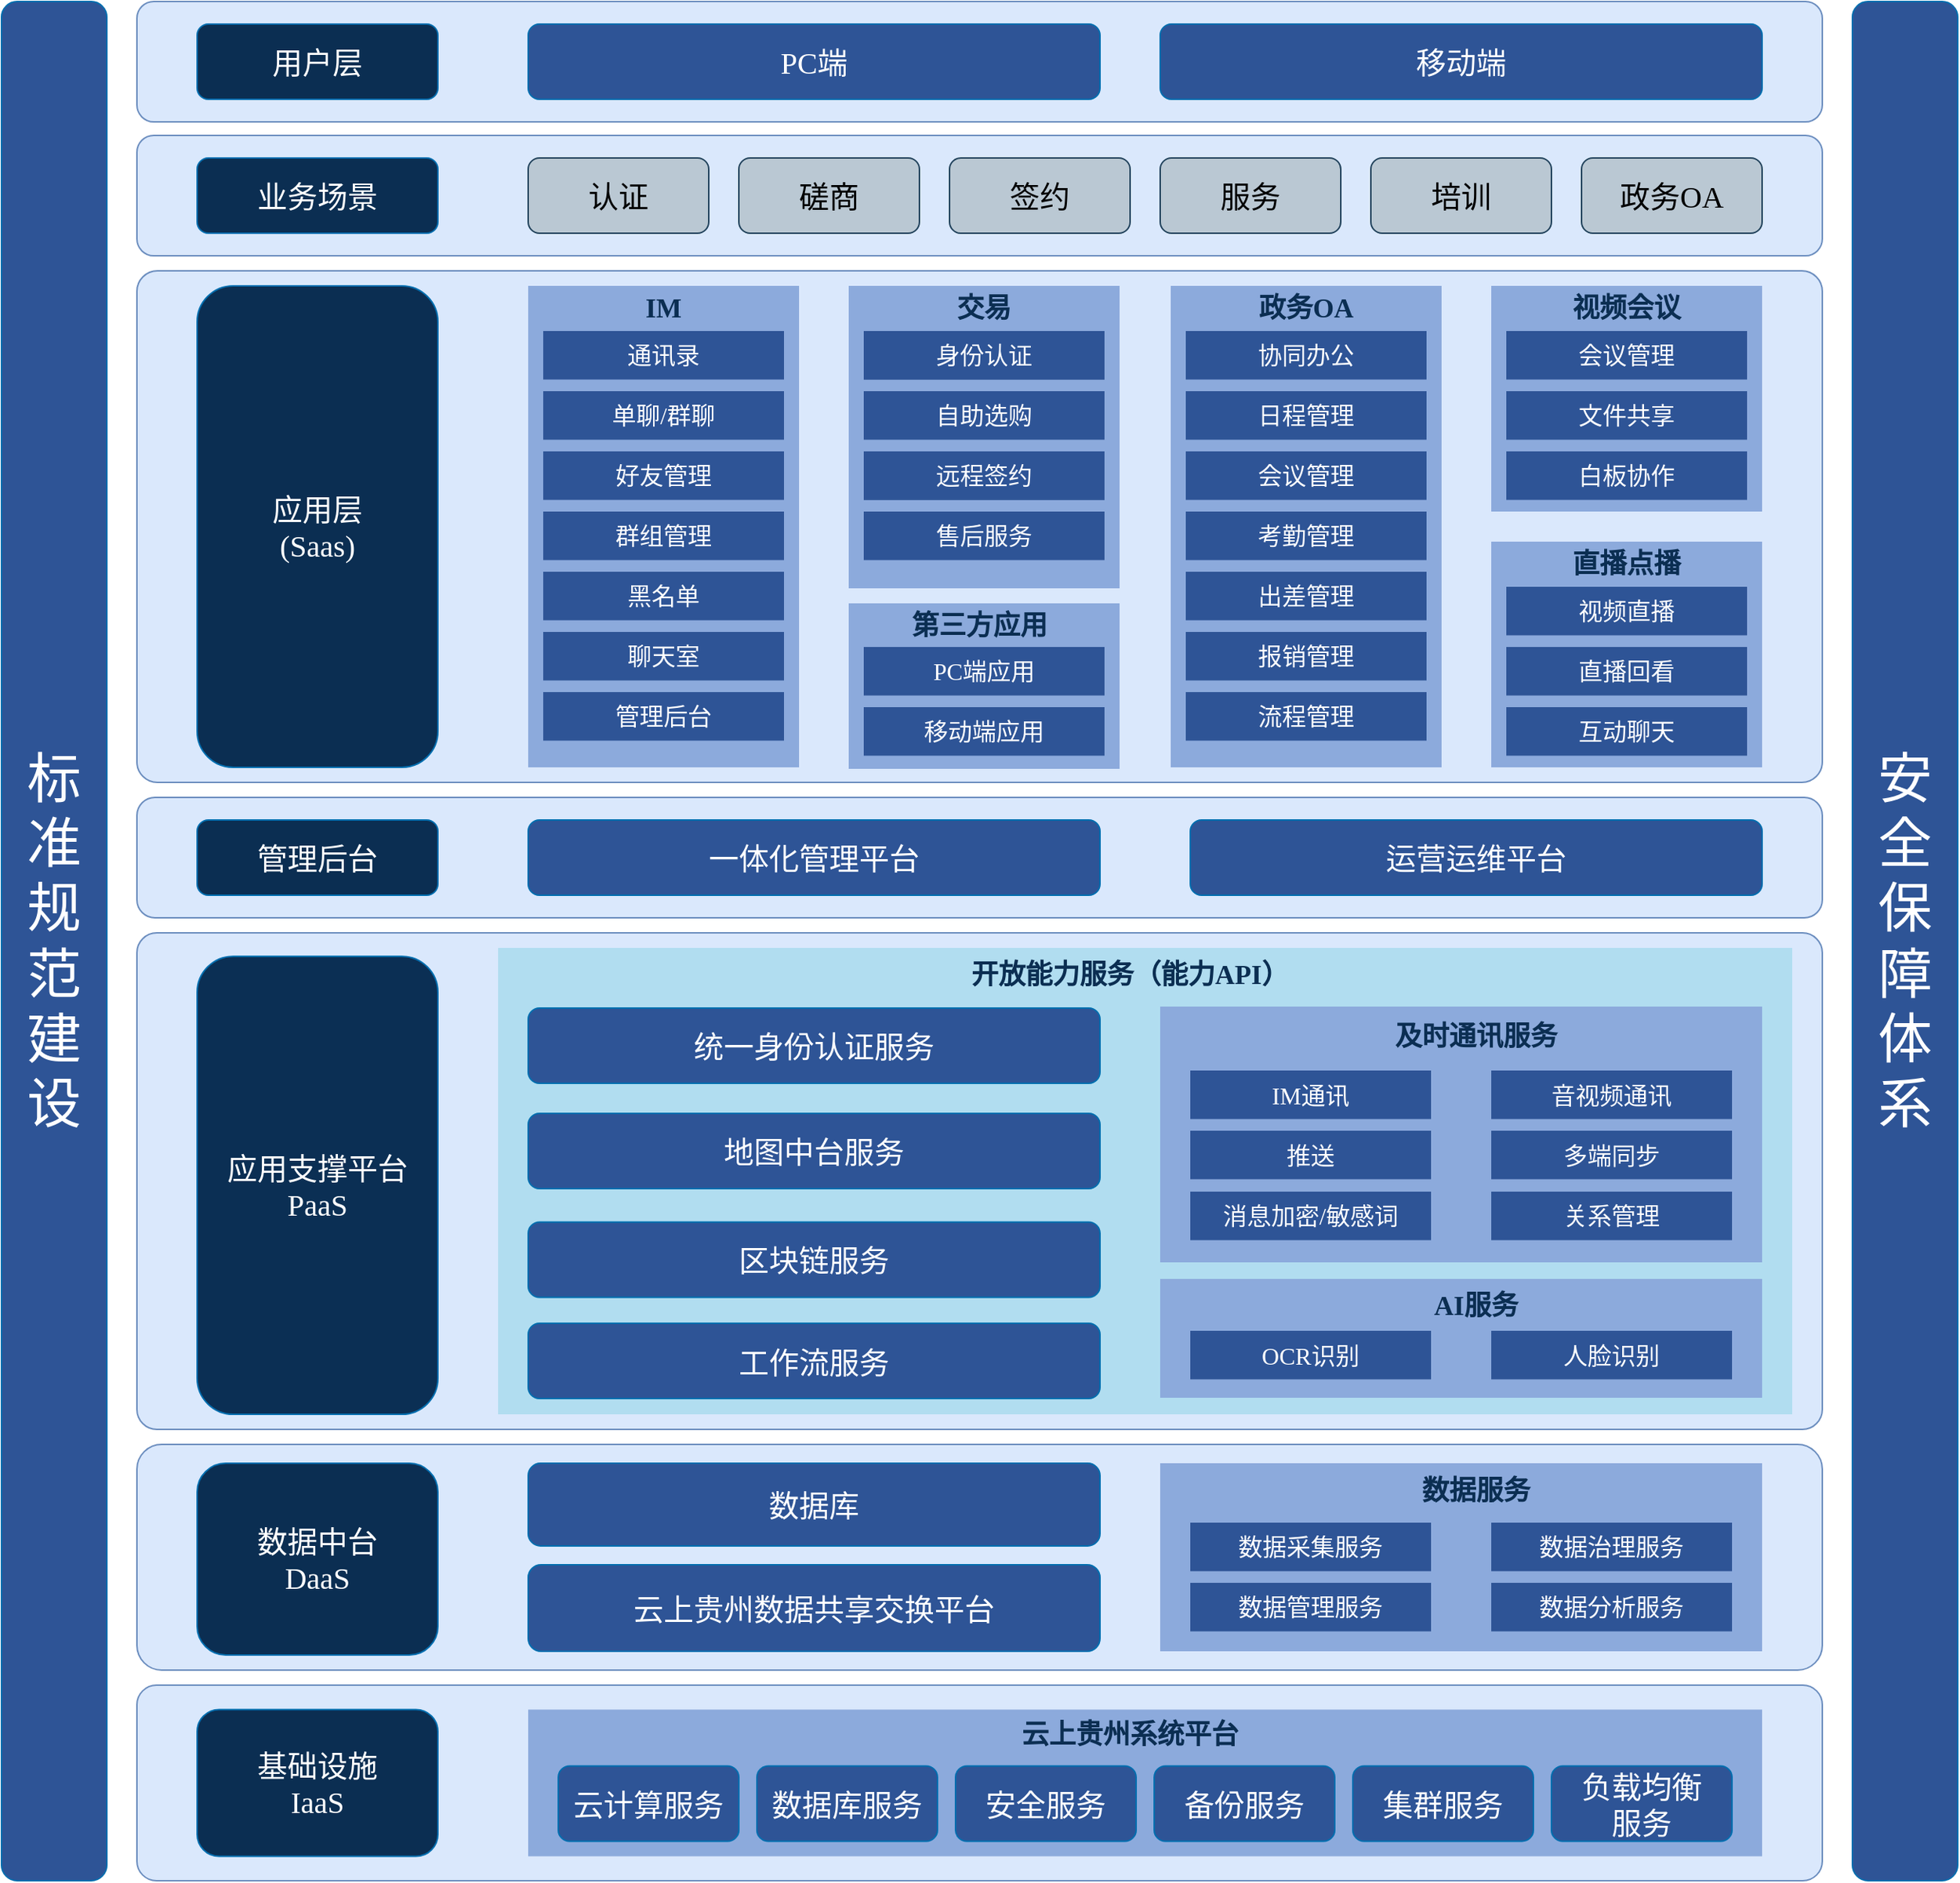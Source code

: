 <mxfile version="15.9.1" type="github">
  <diagram id="HFCnj8aLhszsA6gR-yzJ" name="总体架构图">
    <mxGraphModel dx="1673" dy="2074" grid="1" gridSize="10" guides="1" tooltips="1" connect="1" arrows="1" fold="1" page="1" pageScale="1" pageWidth="827" pageHeight="1169" math="0" shadow="0">
      <root>
        <mxCell id="0" />
        <mxCell id="1" parent="0" />
        <mxCell id="byi06CO_j5vsrsdqkOMh-2" value="" style="rounded=1;whiteSpace=wrap;html=1;fillColor=#DAE8FC;strokeColor=#6C8EBF;arcSize=14;" parent="1" vertex="1">
          <mxGeometry x="130" y="9" width="1120" height="80" as="geometry" />
        </mxCell>
        <mxCell id="byi06CO_j5vsrsdqkOMh-3" value="业务场景" style="rounded=1;whiteSpace=wrap;html=1;fillColor=#0B2E52;fontColor=#ffffff;strokeColor=#006EAF;fontSize=20;fontFamily=黑体;" parent="1" vertex="1">
          <mxGeometry x="170" y="24" width="160" height="50" as="geometry" />
        </mxCell>
        <mxCell id="byi06CO_j5vsrsdqkOMh-6" value="服务" style="rounded=1;whiteSpace=wrap;html=1;fillColor=#bac8d3;strokeColor=#23445d;fontSize=20;fontFamily=黑体;" parent="1" vertex="1">
          <mxGeometry x="810" y="24" width="120" height="50" as="geometry" />
        </mxCell>
        <mxCell id="byi06CO_j5vsrsdqkOMh-15" value="" style="rounded=1;whiteSpace=wrap;html=1;fillColor=#dae8fc;strokeColor=#6c8ebf;" parent="1" vertex="1">
          <mxGeometry x="130" y="449" width="1120" height="80" as="geometry" />
        </mxCell>
        <mxCell id="byi06CO_j5vsrsdqkOMh-16" value="管理后台" style="rounded=1;whiteSpace=wrap;html=1;fillColor=#0B2E52;fontColor=#ffffff;strokeColor=#006EAF;fontSize=20;fontFamily=黑体;" parent="1" vertex="1">
          <mxGeometry x="170" y="464" width="160" height="50" as="geometry" />
        </mxCell>
        <mxCell id="byi06CO_j5vsrsdqkOMh-17" value="一体化管理平台" style="rounded=1;whiteSpace=wrap;html=1;fillColor=#2E5496;fontColor=#ffffff;strokeColor=#006EAF;fontSize=20;fontFamily=黑体;" parent="1" vertex="1">
          <mxGeometry x="390" y="464" width="380" height="50" as="geometry" />
        </mxCell>
        <mxCell id="byi06CO_j5vsrsdqkOMh-18" value="运营运维平台" style="rounded=1;whiteSpace=wrap;html=1;fillColor=#2E5496;fontColor=#ffffff;strokeColor=#006EAF;fontSize=20;fontFamily=黑体;" parent="1" vertex="1">
          <mxGeometry x="830" y="464" width="380" height="50" as="geometry" />
        </mxCell>
        <mxCell id="byi06CO_j5vsrsdqkOMh-19" value="" style="rounded=1;whiteSpace=wrap;html=1;fillColor=#dae8fc;strokeColor=#6c8ebf;arcSize=10;" parent="1" vertex="1">
          <mxGeometry x="130" y="1039" width="1120" height="130" as="geometry" />
        </mxCell>
        <mxCell id="byi06CO_j5vsrsdqkOMh-20" value="基础设施&lt;br&gt;IaaS" style="rounded=1;whiteSpace=wrap;html=1;fillColor=#0B2E52;fontColor=#ffffff;strokeColor=#006EAF;fontSize=20;fontFamily=黑体;" parent="1" vertex="1">
          <mxGeometry x="170" y="1055.25" width="160" height="97.5" as="geometry" />
        </mxCell>
        <mxCell id="byi06CO_j5vsrsdqkOMh-24" value="" style="rounded=1;whiteSpace=wrap;html=1;fillColor=#DAE8FC;strokeColor=#6C8EBF;arcSize=4;" parent="1" vertex="1">
          <mxGeometry x="130" y="99" width="1120" height="340" as="geometry" />
        </mxCell>
        <mxCell id="byi06CO_j5vsrsdqkOMh-25" value="应用层&lt;br&gt;(Saas)" style="rounded=1;whiteSpace=wrap;html=1;fillColor=#0B2E52;fontColor=#ffffff;strokeColor=#006EAF;fontSize=20;fontFamily=黑体;" parent="1" vertex="1">
          <mxGeometry x="170" y="109" width="160" height="320" as="geometry" />
        </mxCell>
        <mxCell id="byi06CO_j5vsrsdqkOMh-26" value="" style="rounded=0;whiteSpace=wrap;html=1;fillColor=#8CAADC;fontColor=#FFFFFF;strokeColor=none;fontSize=20;fontFamily=Helvetica;" parent="1" vertex="1">
          <mxGeometry x="390" y="109" width="180" height="320" as="geometry" />
        </mxCell>
        <mxCell id="byi06CO_j5vsrsdqkOMh-27" value="认证" style="rounded=1;whiteSpace=wrap;html=1;fillColor=#bac8d3;strokeColor=#23445d;fontSize=20;fontFamily=黑体;" parent="1" vertex="1">
          <mxGeometry x="390" y="24" width="120" height="50" as="geometry" />
        </mxCell>
        <mxCell id="byi06CO_j5vsrsdqkOMh-28" value="磋商" style="rounded=1;whiteSpace=wrap;html=1;fillColor=#bac8d3;strokeColor=#23445d;fontSize=20;fontFamily=黑体;" parent="1" vertex="1">
          <mxGeometry x="530" y="24" width="120" height="50" as="geometry" />
        </mxCell>
        <mxCell id="byi06CO_j5vsrsdqkOMh-29" value="签约" style="rounded=1;whiteSpace=wrap;html=1;fillColor=#bac8d3;strokeColor=#23445d;fontSize=20;fontFamily=黑体;" parent="1" vertex="1">
          <mxGeometry x="670" y="24" width="120" height="50" as="geometry" />
        </mxCell>
        <mxCell id="byi06CO_j5vsrsdqkOMh-30" value="培训" style="rounded=1;whiteSpace=wrap;html=1;fillColor=#bac8d3;strokeColor=#23445d;fontSize=20;fontFamily=黑体;" parent="1" vertex="1">
          <mxGeometry x="950" y="24" width="120" height="50" as="geometry" />
        </mxCell>
        <mxCell id="byi06CO_j5vsrsdqkOMh-31" value="政务OA" style="rounded=1;whiteSpace=wrap;html=1;fillColor=#bac8d3;strokeColor=#23445d;fontSize=20;fontFamily=黑体;" parent="1" vertex="1">
          <mxGeometry x="1090" y="24" width="120" height="50" as="geometry" />
        </mxCell>
        <mxCell id="byi06CO_j5vsrsdqkOMh-36" value="" style="rounded=0;whiteSpace=wrap;html=1;fontSize=20;fillColor=#8CAADC;fontColor=#FFFFFF;strokeColor=none;" parent="1" vertex="1">
          <mxGeometry x="390" y="1055.25" width="820" height="97.5" as="geometry" />
        </mxCell>
        <mxCell id="byi06CO_j5vsrsdqkOMh-34" value="备份服务" style="rounded=1;whiteSpace=wrap;html=1;fillColor=#2E5496;fontColor=#ffffff;strokeColor=#006EAF;fontSize=20;fontFamily=黑体;" parent="1" vertex="1">
          <mxGeometry x="806" y="1092.75" width="120" height="50" as="geometry" />
        </mxCell>
        <mxCell id="byi06CO_j5vsrsdqkOMh-37" value="云上贵州系统平台" style="text;html=1;strokeColor=none;fillColor=none;align=center;verticalAlign=middle;whiteSpace=wrap;rounded=1;fontSize=18;fontColor=#0B2E52;fontFamily=黑体;arcSize=0;fontStyle=1" parent="1" vertex="1">
          <mxGeometry x="390" y="1057.25" width="800" height="30" as="geometry" />
        </mxCell>
        <mxCell id="byi06CO_j5vsrsdqkOMh-38" value="云计算服务" style="rounded=1;whiteSpace=wrap;html=1;fillColor=#2E5496;fontColor=#ffffff;strokeColor=#006EAF;fontSize=20;fontFamily=黑体;" parent="1" vertex="1">
          <mxGeometry x="410" y="1092.75" width="120" height="50" as="geometry" />
        </mxCell>
        <mxCell id="byi06CO_j5vsrsdqkOMh-39" value="数据库服务" style="rounded=1;whiteSpace=wrap;html=1;fillColor=#2E5496;fontColor=#ffffff;strokeColor=#006EAF;fontSize=20;fontFamily=黑体;" parent="1" vertex="1">
          <mxGeometry x="542" y="1092.75" width="120" height="50" as="geometry" />
        </mxCell>
        <mxCell id="byi06CO_j5vsrsdqkOMh-42" value="" style="rounded=1;whiteSpace=wrap;html=1;fillColor=#dae8fc;strokeColor=#6c8ebf;arcSize=11;" parent="1" vertex="1">
          <mxGeometry x="130" y="879" width="1120" height="150" as="geometry" />
        </mxCell>
        <mxCell id="byi06CO_j5vsrsdqkOMh-43" value="数据中台&lt;br&gt;DaaS" style="rounded=1;whiteSpace=wrap;html=1;fillColor=#0B2E52;fontColor=#ffffff;strokeColor=#006EAF;fontSize=20;fontFamily=黑体;" parent="1" vertex="1">
          <mxGeometry x="170" y="891.5" width="160" height="127.5" as="geometry" />
        </mxCell>
        <mxCell id="byi06CO_j5vsrsdqkOMh-44" value="数据库" style="rounded=1;whiteSpace=wrap;html=1;fillColor=#2E5496;fontColor=#ffffff;strokeColor=#006EAF;fontSize=20;fontFamily=黑体;" parent="1" vertex="1">
          <mxGeometry x="390" y="891.5" width="380" height="55" as="geometry" />
        </mxCell>
        <mxCell id="byi06CO_j5vsrsdqkOMh-45" value="云上贵州数据共享交换平台" style="rounded=1;whiteSpace=wrap;html=1;fillColor=#2E5496;fontColor=#ffffff;strokeColor=#006EAF;fontSize=20;fontFamily=黑体;" parent="1" vertex="1">
          <mxGeometry x="390" y="959" width="380" height="57.5" as="geometry" />
        </mxCell>
        <mxCell id="byi06CO_j5vsrsdqkOMh-46" value="" style="rounded=0;whiteSpace=wrap;html=1;fillColor=#8CAADC;fontColor=#FFFFFF;strokeColor=none;fontSize=20;fontFamily=Helvetica;align=center;" parent="1" vertex="1">
          <mxGeometry x="810" y="891.5" width="400" height="125" as="geometry" />
        </mxCell>
        <mxCell id="byi06CO_j5vsrsdqkOMh-47" value="数据服务" style="text;html=1;strokeColor=none;fillColor=none;align=center;verticalAlign=middle;whiteSpace=wrap;rounded=1;fontSize=18;fontColor=#0B2E52;fontFamily=黑体;arcSize=0;fontStyle=1" parent="1" vertex="1">
          <mxGeometry x="830" y="895" width="380" height="30" as="geometry" />
        </mxCell>
        <mxCell id="byi06CO_j5vsrsdqkOMh-49" value="数据采集服务" style="rounded=0;whiteSpace=wrap;html=1;fontFamily=黑体;fontSize=16;fontColor=#FFFFFF;fillColor=#2E5496;strokeColor=none;" parent="1" vertex="1">
          <mxGeometry x="830" y="931" width="160" height="32.25" as="geometry" />
        </mxCell>
        <mxCell id="byi06CO_j5vsrsdqkOMh-50" value="数据治理服务" style="rounded=0;whiteSpace=wrap;html=1;fontFamily=黑体;fontSize=16;fontColor=#FFFFFF;fillColor=#2E5496;strokeColor=none;" parent="1" vertex="1">
          <mxGeometry x="1030" y="931" width="160" height="32.25" as="geometry" />
        </mxCell>
        <mxCell id="byi06CO_j5vsrsdqkOMh-51" value="数据管理服务" style="rounded=0;whiteSpace=wrap;html=1;fontFamily=黑体;fontSize=16;fontColor=#FFFFFF;fillColor=#2E5496;strokeColor=none;" parent="1" vertex="1">
          <mxGeometry x="830" y="971" width="160" height="32.25" as="geometry" />
        </mxCell>
        <mxCell id="byi06CO_j5vsrsdqkOMh-52" value="数据分析服务" style="rounded=0;whiteSpace=wrap;html=1;fontFamily=黑体;fontSize=16;fontColor=#FFFFFF;fillColor=#2E5496;strokeColor=none;" parent="1" vertex="1">
          <mxGeometry x="1030" y="971" width="160" height="32.25" as="geometry" />
        </mxCell>
        <mxCell id="byi06CO_j5vsrsdqkOMh-53" value="" style="rounded=1;whiteSpace=wrap;html=1;fillColor=#dae8fc;strokeColor=#6c8ebf;arcSize=4;" parent="1" vertex="1">
          <mxGeometry x="130" y="539" width="1120" height="330" as="geometry" />
        </mxCell>
        <mxCell id="byi06CO_j5vsrsdqkOMh-54" value="应用支撑平台&lt;br&gt;PaaS" style="rounded=1;whiteSpace=wrap;html=1;fillColor=#0B2F54;fontColor=#ffffff;strokeColor=#006EAF;fontSize=20;fontFamily=黑体;" parent="1" vertex="1">
          <mxGeometry x="170" y="554.63" width="160" height="304.37" as="geometry" />
        </mxCell>
        <mxCell id="byi06CO_j5vsrsdqkOMh-77" value="" style="rounded=0;whiteSpace=wrap;html=1;fillColor=#b1ddf0;strokeColor=none;fontSize=20;fontFamily=Helvetica;align=center;" parent="1" vertex="1">
          <mxGeometry x="370" y="549" width="860" height="310" as="geometry" />
        </mxCell>
        <mxCell id="byi06CO_j5vsrsdqkOMh-55" value="地图中台服务" style="rounded=1;whiteSpace=wrap;html=1;fillColor=#2E5496;fontColor=#ffffff;strokeColor=#006EAF;fontSize=20;fontFamily=黑体;" parent="1" vertex="1">
          <mxGeometry x="390" y="659" width="380" height="50" as="geometry" />
        </mxCell>
        <mxCell id="byi06CO_j5vsrsdqkOMh-56" value="统一身份认证服务" style="rounded=1;whiteSpace=wrap;html=1;fillColor=#2E5496;fontColor=#ffffff;strokeColor=#006EAF;fontSize=20;fontFamily=黑体;" parent="1" vertex="1">
          <mxGeometry x="390" y="589" width="380" height="50" as="geometry" />
        </mxCell>
        <mxCell id="byi06CO_j5vsrsdqkOMh-57" value="区块链服务" style="rounded=1;whiteSpace=wrap;html=1;fillColor=#2E5496;fontColor=#ffffff;strokeColor=#006EAF;fontSize=20;fontFamily=黑体;" parent="1" vertex="1">
          <mxGeometry x="390" y="731.25" width="380" height="50" as="geometry" />
        </mxCell>
        <mxCell id="byi06CO_j5vsrsdqkOMh-64" value="" style="rounded=0;whiteSpace=wrap;html=1;fillColor=#8CAADC;fontColor=#FFFFFF;strokeColor=none;fontSize=20;fontFamily=Helvetica;align=center;" parent="1" vertex="1">
          <mxGeometry x="810" y="588" width="400" height="170" as="geometry" />
        </mxCell>
        <mxCell id="byi06CO_j5vsrsdqkOMh-65" value="及时通讯服务" style="text;html=1;strokeColor=none;fillColor=none;align=center;verticalAlign=middle;whiteSpace=wrap;rounded=1;fontSize=18;fontColor=#0B2E52;fontFamily=黑体;arcSize=0;fontStyle=1" parent="1" vertex="1">
          <mxGeometry x="830" y="592.5" width="380" height="30" as="geometry" />
        </mxCell>
        <mxCell id="byi06CO_j5vsrsdqkOMh-66" value="IM通讯" style="rounded=0;whiteSpace=wrap;html=1;fontFamily=黑体;fontSize=16;fontColor=#FFFFFF;fillColor=#2E5496;strokeColor=none;" parent="1" vertex="1">
          <mxGeometry x="830" y="630.5" width="160" height="32.25" as="geometry" />
        </mxCell>
        <mxCell id="byi06CO_j5vsrsdqkOMh-67" value="音视频通讯" style="rounded=0;whiteSpace=wrap;html=1;fontFamily=黑体;fontSize=16;fontColor=#FFFFFF;fillColor=#2E5496;strokeColor=none;" parent="1" vertex="1">
          <mxGeometry x="1030" y="630.5" width="160" height="32.25" as="geometry" />
        </mxCell>
        <mxCell id="byi06CO_j5vsrsdqkOMh-68" value="推送" style="rounded=0;whiteSpace=wrap;html=1;fontFamily=黑体;fontSize=16;fontColor=#FFFFFF;fillColor=#2E5496;strokeColor=none;" parent="1" vertex="1">
          <mxGeometry x="830" y="670.5" width="160" height="32.25" as="geometry" />
        </mxCell>
        <mxCell id="byi06CO_j5vsrsdqkOMh-69" value="多端同步" style="rounded=0;whiteSpace=wrap;html=1;fontFamily=黑体;fontSize=16;fontColor=#FFFFFF;fillColor=#2E5496;strokeColor=none;" parent="1" vertex="1">
          <mxGeometry x="1030" y="670.5" width="160" height="32.25" as="geometry" />
        </mxCell>
        <mxCell id="byi06CO_j5vsrsdqkOMh-70" value="" style="rounded=0;whiteSpace=wrap;html=1;fillColor=#8CAADC;fontColor=#FFFFFF;strokeColor=none;fontSize=20;fontFamily=Helvetica;align=center;" parent="1" vertex="1">
          <mxGeometry x="810" y="769" width="400" height="79" as="geometry" />
        </mxCell>
        <mxCell id="byi06CO_j5vsrsdqkOMh-71" value="AI服务" style="text;html=1;strokeColor=none;fillColor=none;align=center;verticalAlign=middle;whiteSpace=wrap;rounded=1;fontSize=18;fontColor=#0B2E52;fontFamily=黑体;arcSize=0;fontStyle=1" parent="1" vertex="1">
          <mxGeometry x="830" y="771.5" width="380" height="30" as="geometry" />
        </mxCell>
        <mxCell id="byi06CO_j5vsrsdqkOMh-72" value="OCR识别" style="rounded=0;whiteSpace=wrap;html=1;fontFamily=黑体;fontSize=16;fontColor=#FFFFFF;fillColor=#2E5496;strokeColor=none;" parent="1" vertex="1">
          <mxGeometry x="830" y="803.5" width="160" height="32.25" as="geometry" />
        </mxCell>
        <mxCell id="byi06CO_j5vsrsdqkOMh-73" value="人脸识别" style="rounded=0;whiteSpace=wrap;html=1;fontFamily=黑体;fontSize=16;fontColor=#FFFFFF;fillColor=#2E5496;strokeColor=none;" parent="1" vertex="1">
          <mxGeometry x="1030" y="803.5" width="160" height="32.25" as="geometry" />
        </mxCell>
        <mxCell id="byi06CO_j5vsrsdqkOMh-76" value="工作流服务" style="rounded=1;whiteSpace=wrap;html=1;fillColor=#2E5496;fontColor=#ffffff;strokeColor=#006EAF;fontSize=20;fontFamily=黑体;" parent="1" vertex="1">
          <mxGeometry x="390" y="798.5" width="380" height="50" as="geometry" />
        </mxCell>
        <mxCell id="byi06CO_j5vsrsdqkOMh-79" value="消息加密/敏感词" style="rounded=0;whiteSpace=wrap;html=1;fontFamily=黑体;fontSize=16;fontColor=#FFFFFF;fillColor=#2E5496;strokeColor=none;" parent="1" vertex="1">
          <mxGeometry x="830" y="711" width="160" height="32.25" as="geometry" />
        </mxCell>
        <mxCell id="byi06CO_j5vsrsdqkOMh-80" value="关系管理" style="rounded=0;whiteSpace=wrap;html=1;fontFamily=黑体;fontSize=16;fontColor=#FFFFFF;fillColor=#2E5496;strokeColor=none;" parent="1" vertex="1">
          <mxGeometry x="1030" y="711" width="160" height="32.25" as="geometry" />
        </mxCell>
        <mxCell id="byi06CO_j5vsrsdqkOMh-82" value="开放能力服务（能力API）" style="text;html=1;strokeColor=none;fillColor=none;align=center;verticalAlign=middle;whiteSpace=wrap;rounded=1;fontSize=18;fontColor=#0B2E52;fontFamily=黑体;arcSize=0;fontStyle=1" parent="1" vertex="1">
          <mxGeometry x="600" y="551.63" width="380" height="30" as="geometry" />
        </mxCell>
        <mxCell id="f6I-92WPhERwhlRrRSYp-1" value="IM" style="text;html=1;strokeColor=none;fillColor=none;align=center;verticalAlign=middle;whiteSpace=wrap;rounded=1;fontSize=18;fontColor=#0B2E52;fontFamily=黑体;arcSize=0;fontStyle=1" parent="1" vertex="1">
          <mxGeometry x="390" y="109" width="180" height="30" as="geometry" />
        </mxCell>
        <mxCell id="f6I-92WPhERwhlRrRSYp-2" value="通讯录" style="rounded=0;whiteSpace=wrap;html=1;fontFamily=黑体;fontSize=16;fontColor=#FFFFFF;fillColor=#2E5496;strokeColor=none;" parent="1" vertex="1">
          <mxGeometry x="400" y="139" width="160" height="32.25" as="geometry" />
        </mxCell>
        <mxCell id="f6I-92WPhERwhlRrRSYp-3" value="单聊/群聊" style="rounded=0;whiteSpace=wrap;html=1;fontFamily=黑体;fontSize=16;fontColor=#FFFFFF;fillColor=#2E5496;strokeColor=none;" parent="1" vertex="1">
          <mxGeometry x="400" y="179" width="160" height="32.25" as="geometry" />
        </mxCell>
        <mxCell id="f6I-92WPhERwhlRrRSYp-4" value="&lt;span&gt;好友管理&lt;/span&gt;" style="rounded=0;whiteSpace=wrap;html=1;fontFamily=黑体;fontSize=16;fontColor=#FFFFFF;fillColor=#2E5496;strokeColor=none;" parent="1" vertex="1">
          <mxGeometry x="400" y="219" width="160" height="32.25" as="geometry" />
        </mxCell>
        <mxCell id="f6I-92WPhERwhlRrRSYp-5" value="黑名单" style="rounded=0;whiteSpace=wrap;html=1;fontFamily=黑体;fontSize=16;fontColor=#FFFFFF;fillColor=#2E5496;strokeColor=none;" parent="1" vertex="1">
          <mxGeometry x="400" y="299" width="160" height="32.25" as="geometry" />
        </mxCell>
        <mxCell id="f6I-92WPhERwhlRrRSYp-6" value="聊天室" style="rounded=0;whiteSpace=wrap;html=1;fontFamily=黑体;fontSize=16;fontColor=#FFFFFF;fillColor=#2E5496;strokeColor=none;" parent="1" vertex="1">
          <mxGeometry x="400" y="339" width="160" height="32.25" as="geometry" />
        </mxCell>
        <mxCell id="f6I-92WPhERwhlRrRSYp-7" value="群组管理" style="rounded=0;whiteSpace=wrap;html=1;fontFamily=黑体;fontSize=16;fontColor=#FFFFFF;fillColor=#2E5496;strokeColor=none;" parent="1" vertex="1">
          <mxGeometry x="400" y="259" width="160" height="32.25" as="geometry" />
        </mxCell>
        <mxCell id="f6I-92WPhERwhlRrRSYp-8" value="" style="rounded=0;whiteSpace=wrap;html=1;fillColor=#8CAADC;fontColor=#FFFFFF;strokeColor=none;fontSize=20;fontFamily=Helvetica;" parent="1" vertex="1">
          <mxGeometry x="603" y="109" width="180" height="201" as="geometry" />
        </mxCell>
        <mxCell id="f6I-92WPhERwhlRrRSYp-9" value="交易" style="text;html=1;strokeColor=none;fillColor=none;align=center;verticalAlign=middle;whiteSpace=wrap;rounded=1;fontSize=18;fontColor=#0B2E52;fontFamily=黑体;arcSize=0;fontStyle=1" parent="1" vertex="1">
          <mxGeometry x="603" y="109" width="180" height="30" as="geometry" />
        </mxCell>
        <mxCell id="f6I-92WPhERwhlRrRSYp-11" value="&lt;span&gt;自助选购&lt;/span&gt;" style="rounded=0;whiteSpace=wrap;html=1;fontFamily=黑体;fontSize=16;fontColor=#FFFFFF;fillColor=#2E5496;strokeColor=none;" parent="1" vertex="1">
          <mxGeometry x="613" y="179" width="160" height="32.25" as="geometry" />
        </mxCell>
        <mxCell id="f6I-92WPhERwhlRrRSYp-12" value="自助" style="rounded=0;whiteSpace=wrap;html=1;fontFamily=黑体;fontSize=16;fontColor=#FFFFFF;fillColor=#2E5496;strokeColor=none;" parent="1" vertex="1">
          <mxGeometry x="613" y="219" width="160" height="32.25" as="geometry" />
        </mxCell>
        <mxCell id="f6I-92WPhERwhlRrRSYp-13" value="售后服务" style="rounded=0;whiteSpace=wrap;html=1;fontFamily=黑体;fontSize=16;fontColor=#FFFFFF;fillColor=#2E5496;strokeColor=none;" parent="1" vertex="1">
          <mxGeometry x="613" y="259" width="160" height="32.25" as="geometry" />
        </mxCell>
        <mxCell id="f6I-92WPhERwhlRrRSYp-14" value="" style="rounded=0;whiteSpace=wrap;html=1;fillColor=#8CAADC;fontColor=#FFFFFF;strokeColor=none;fontSize=20;fontFamily=Helvetica;" parent="1" vertex="1">
          <mxGeometry x="817" y="109" width="180" height="320" as="geometry" />
        </mxCell>
        <mxCell id="f6I-92WPhERwhlRrRSYp-15" value="" style="rounded=0;whiteSpace=wrap;html=1;fillColor=#8CAADC;fontColor=#FFFFFF;strokeColor=none;fontSize=20;fontFamily=Helvetica;" parent="1" vertex="1">
          <mxGeometry x="1030" y="109" width="180" height="150" as="geometry" />
        </mxCell>
        <mxCell id="f6I-92WPhERwhlRrRSYp-18" value="视频会议" style="text;html=1;strokeColor=none;fillColor=none;align=center;verticalAlign=middle;whiteSpace=wrap;rounded=1;fontSize=18;fontColor=#0B2E52;fontFamily=黑体;arcSize=0;fontStyle=1" parent="1" vertex="1">
          <mxGeometry x="1030" y="109" width="180" height="30" as="geometry" />
        </mxCell>
        <mxCell id="f6I-92WPhERwhlRrRSYp-19" value="政务OA" style="text;html=1;strokeColor=none;fillColor=none;align=center;verticalAlign=middle;whiteSpace=wrap;rounded=1;fontSize=18;fontColor=#0B2E52;fontFamily=黑体;arcSize=0;fontStyle=1" parent="1" vertex="1">
          <mxGeometry x="817" y="109" width="180" height="30" as="geometry" />
        </mxCell>
        <mxCell id="f6I-92WPhERwhlRrRSYp-21" value="管理后台" style="rounded=0;whiteSpace=wrap;html=1;fontFamily=黑体;fontSize=16;fontColor=#FFFFFF;fillColor=#2E5496;strokeColor=none;" parent="1" vertex="1">
          <mxGeometry x="400" y="379" width="160" height="32.25" as="geometry" />
        </mxCell>
        <mxCell id="f6I-92WPhERwhlRrRSYp-22" value="协同办公" style="rounded=0;whiteSpace=wrap;html=1;fontFamily=黑体;fontSize=16;fontColor=#FFFFFF;fillColor=#2E5496;strokeColor=none;" parent="1" vertex="1">
          <mxGeometry x="827" y="139" width="160" height="32.25" as="geometry" />
        </mxCell>
        <mxCell id="f6I-92WPhERwhlRrRSYp-23" value="日程管理" style="rounded=0;whiteSpace=wrap;html=1;fontFamily=黑体;fontSize=16;fontColor=#FFFFFF;fillColor=#2E5496;strokeColor=none;" parent="1" vertex="1">
          <mxGeometry x="827" y="179" width="160" height="32.25" as="geometry" />
        </mxCell>
        <mxCell id="f6I-92WPhERwhlRrRSYp-24" value="会议管理" style="rounded=0;whiteSpace=wrap;html=1;fontFamily=黑体;fontSize=16;fontColor=#FFFFFF;fillColor=#2E5496;strokeColor=none;" parent="1" vertex="1">
          <mxGeometry x="827" y="219" width="160" height="32.25" as="geometry" />
        </mxCell>
        <mxCell id="f6I-92WPhERwhlRrRSYp-25" value="考勤管理" style="rounded=0;whiteSpace=wrap;html=1;fontFamily=黑体;fontSize=16;fontColor=#FFFFFF;fillColor=#2E5496;strokeColor=none;" parent="1" vertex="1">
          <mxGeometry x="827" y="259" width="160" height="32.25" as="geometry" />
        </mxCell>
        <mxCell id="f6I-92WPhERwhlRrRSYp-26" value="远程签约" style="rounded=0;whiteSpace=wrap;html=1;fontFamily=黑体;fontSize=16;fontColor=#FFFFFF;fillColor=#2E5496;strokeColor=none;" parent="1" vertex="1">
          <mxGeometry x="613" y="219" width="160" height="32.25" as="geometry" />
        </mxCell>
        <mxCell id="f6I-92WPhERwhlRrRSYp-27" value="" style="rounded=0;whiteSpace=wrap;html=1;fillColor=#8CAADC;fontColor=#FFFFFF;strokeColor=none;fontSize=20;fontFamily=Helvetica;" parent="1" vertex="1">
          <mxGeometry x="1030" y="279" width="180" height="150" as="geometry" />
        </mxCell>
        <mxCell id="f6I-92WPhERwhlRrRSYp-28" value="直播点播" style="text;html=1;strokeColor=none;fillColor=none;align=center;verticalAlign=middle;whiteSpace=wrap;rounded=1;fontSize=18;fontColor=#0B2E52;fontFamily=黑体;arcSize=0;fontStyle=1" parent="1" vertex="1">
          <mxGeometry x="1030" y="279" width="180" height="30" as="geometry" />
        </mxCell>
        <mxCell id="f6I-92WPhERwhlRrRSYp-29" value="出差管理" style="rounded=0;whiteSpace=wrap;html=1;fontFamily=黑体;fontSize=16;fontColor=#FFFFFF;fillColor=#2E5496;strokeColor=none;" parent="1" vertex="1">
          <mxGeometry x="827" y="299" width="160" height="32.25" as="geometry" />
        </mxCell>
        <mxCell id="f6I-92WPhERwhlRrRSYp-30" value="报销管理" style="rounded=0;whiteSpace=wrap;html=1;fontFamily=黑体;fontSize=16;fontColor=#FFFFFF;fillColor=#2E5496;strokeColor=none;" parent="1" vertex="1">
          <mxGeometry x="827" y="339" width="160" height="32.25" as="geometry" />
        </mxCell>
        <mxCell id="f6I-92WPhERwhlRrRSYp-31" value="会议管理" style="rounded=0;whiteSpace=wrap;html=1;fontFamily=黑体;fontSize=16;fontColor=#FFFFFF;fillColor=#2E5496;strokeColor=none;" parent="1" vertex="1">
          <mxGeometry x="1040" y="139" width="160" height="32.25" as="geometry" />
        </mxCell>
        <mxCell id="f6I-92WPhERwhlRrRSYp-32" value="文件共享" style="rounded=0;whiteSpace=wrap;html=1;fontFamily=黑体;fontSize=16;fontColor=#FFFFFF;fillColor=#2E5496;strokeColor=none;" parent="1" vertex="1">
          <mxGeometry x="1040" y="179" width="160" height="32.25" as="geometry" />
        </mxCell>
        <mxCell id="f6I-92WPhERwhlRrRSYp-33" value="白板协作" style="rounded=0;whiteSpace=wrap;html=1;fontFamily=黑体;fontSize=16;fontColor=#FFFFFF;fillColor=#2E5496;strokeColor=none;" parent="1" vertex="1">
          <mxGeometry x="1040" y="219" width="160" height="32.25" as="geometry" />
        </mxCell>
        <mxCell id="f6I-92WPhERwhlRrRSYp-35" value="视频直播" style="rounded=0;whiteSpace=wrap;html=1;fontFamily=黑体;fontSize=16;fontColor=#FFFFFF;fillColor=#2E5496;strokeColor=none;" parent="1" vertex="1">
          <mxGeometry x="1040" y="309" width="160" height="32.25" as="geometry" />
        </mxCell>
        <mxCell id="f6I-92WPhERwhlRrRSYp-37" value="直播回看" style="rounded=0;whiteSpace=wrap;html=1;fontFamily=黑体;fontSize=16;fontColor=#FFFFFF;fillColor=#2E5496;strokeColor=none;" parent="1" vertex="1">
          <mxGeometry x="1040" y="349" width="160" height="32.25" as="geometry" />
        </mxCell>
        <mxCell id="f6I-92WPhERwhlRrRSYp-38" value="互动聊天" style="rounded=0;whiteSpace=wrap;html=1;fontFamily=黑体;fontSize=16;fontColor=#FFFFFF;fillColor=#2E5496;strokeColor=none;" parent="1" vertex="1">
          <mxGeometry x="1040" y="389" width="160" height="32.25" as="geometry" />
        </mxCell>
        <mxCell id="f6I-92WPhERwhlRrRSYp-39" value="标&lt;br style=&quot;font-size: 36px;&quot;&gt;准&lt;br style=&quot;font-size: 36px;&quot;&gt;规&lt;br style=&quot;font-size: 36px;&quot;&gt;范&lt;br style=&quot;font-size: 36px;&quot;&gt;建&lt;br style=&quot;font-size: 36px;&quot;&gt;设" style="rounded=1;whiteSpace=wrap;html=1;fillColor=#2E5496;strokeColor=#006EAF;fontFamily=黑体;fontSize=36;fontColor=#ffffff;" parent="1" vertex="1">
          <mxGeometry x="40" y="-80" width="70" height="1249" as="geometry" />
        </mxCell>
        <mxCell id="f6I-92WPhERwhlRrRSYp-40" value="安全保障体系" style="rounded=1;whiteSpace=wrap;html=1;fillColor=#2E5496;strokeColor=#006EAF;fontFamily=黑体;fontSize=36;fontColor=#ffffff;" parent="1" vertex="1">
          <mxGeometry x="1270" y="-80" width="70" height="1249" as="geometry" />
        </mxCell>
        <mxCell id="McRoZITpr8OuWDHQ106S-1" value="流程管理" style="rounded=0;whiteSpace=wrap;html=1;fontFamily=黑体;fontSize=16;fontColor=#FFFFFF;fillColor=#2E5496;strokeColor=none;" parent="1" vertex="1">
          <mxGeometry x="827" y="379" width="160" height="32.25" as="geometry" />
        </mxCell>
        <mxCell id="McRoZITpr8OuWDHQ106S-2" value="" style="rounded=0;whiteSpace=wrap;html=1;fillColor=#8CAADC;fontColor=#FFFFFF;strokeColor=none;fontSize=20;fontFamily=Helvetica;" parent="1" vertex="1">
          <mxGeometry x="603" y="320" width="180" height="110" as="geometry" />
        </mxCell>
        <mxCell id="McRoZITpr8OuWDHQ106S-3" value="第三方应用" style="text;html=1;strokeColor=none;fillColor=none;align=center;verticalAlign=middle;whiteSpace=wrap;rounded=1;fontSize=18;fontColor=#0B2E52;fontFamily=黑体;arcSize=0;fontStyle=1" parent="1" vertex="1">
          <mxGeometry x="600" y="320" width="180" height="30" as="geometry" />
        </mxCell>
        <mxCell id="f6I-92WPhERwhlRrRSYp-17" value="身份认证" style="rounded=0;whiteSpace=wrap;html=1;fontFamily=黑体;fontSize=16;fontColor=#FFFFFF;fillColor=#2E5496;strokeColor=none;" parent="1" vertex="1">
          <mxGeometry x="613" y="139" width="160" height="32.25" as="geometry" />
        </mxCell>
        <mxCell id="McRoZITpr8OuWDHQ106S-4" value="身份认证" style="rounded=0;whiteSpace=wrap;html=1;fontFamily=黑体;fontSize=16;fontColor=#FFFFFF;fillColor=#2E5496;strokeColor=none;" parent="1" vertex="1">
          <mxGeometry x="613" y="139" width="160" height="32.25" as="geometry" />
        </mxCell>
        <mxCell id="McRoZITpr8OuWDHQ106S-5" value="PC端应用" style="rounded=0;whiteSpace=wrap;html=1;fontFamily=黑体;fontSize=16;fontColor=#FFFFFF;fillColor=#2E5496;strokeColor=none;" parent="1" vertex="1">
          <mxGeometry x="613" y="349" width="160" height="32.25" as="geometry" />
        </mxCell>
        <mxCell id="McRoZITpr8OuWDHQ106S-6" value="移动端应用" style="rounded=0;whiteSpace=wrap;html=1;fontFamily=黑体;fontSize=16;fontColor=#FFFFFF;fillColor=#2E5496;strokeColor=none;" parent="1" vertex="1">
          <mxGeometry x="613" y="389" width="160" height="32.25" as="geometry" />
        </mxCell>
        <mxCell id="h75rbg2pMHEWR7sHU_1V-1" value="" style="rounded=1;whiteSpace=wrap;html=1;fillColor=#DAE8FC;strokeColor=#6C8EBF;arcSize=14;" vertex="1" parent="1">
          <mxGeometry x="130" y="-80" width="1120" height="80" as="geometry" />
        </mxCell>
        <mxCell id="h75rbg2pMHEWR7sHU_1V-2" value="用户层" style="rounded=1;whiteSpace=wrap;html=1;fillColor=#0B2E52;fontColor=#ffffff;strokeColor=#006EAF;fontSize=20;fontFamily=黑体;" vertex="1" parent="1">
          <mxGeometry x="170" y="-65" width="160" height="50" as="geometry" />
        </mxCell>
        <mxCell id="h75rbg2pMHEWR7sHU_1V-3" value="PC端" style="rounded=1;whiteSpace=wrap;html=1;fillColor=#2E5496;fontColor=#ffffff;strokeColor=#006EAF;fontSize=20;fontFamily=黑体;" vertex="1" parent="1">
          <mxGeometry x="390" y="-65" width="380" height="50" as="geometry" />
        </mxCell>
        <mxCell id="h75rbg2pMHEWR7sHU_1V-4" value="移动端" style="rounded=1;whiteSpace=wrap;html=1;fillColor=#2E5496;fontColor=#ffffff;strokeColor=#006EAF;fontSize=20;fontFamily=黑体;" vertex="1" parent="1">
          <mxGeometry x="810" y="-65" width="400" height="50" as="geometry" />
        </mxCell>
        <mxCell id="h75rbg2pMHEWR7sHU_1V-6" value="负载均衡&lt;br&gt;服务" style="rounded=1;whiteSpace=wrap;html=1;fillColor=#2E5496;fontColor=#ffffff;strokeColor=#006EAF;fontSize=20;fontFamily=黑体;" vertex="1" parent="1">
          <mxGeometry x="1070" y="1092.75" width="120" height="50" as="geometry" />
        </mxCell>
        <mxCell id="h75rbg2pMHEWR7sHU_1V-9" value="安全服务" style="rounded=1;whiteSpace=wrap;html=1;fillColor=#2E5496;fontColor=#ffffff;strokeColor=#006EAF;fontSize=20;fontFamily=黑体;" vertex="1" parent="1">
          <mxGeometry x="674" y="1092.75" width="120" height="50" as="geometry" />
        </mxCell>
        <mxCell id="h75rbg2pMHEWR7sHU_1V-10" value="集群服务" style="rounded=1;whiteSpace=wrap;html=1;fillColor=#2E5496;fontColor=#ffffff;strokeColor=#006EAF;fontSize=20;fontFamily=黑体;" vertex="1" parent="1">
          <mxGeometry x="938" y="1092.75" width="120" height="50" as="geometry" />
        </mxCell>
      </root>
    </mxGraphModel>
  </diagram>
</mxfile>
